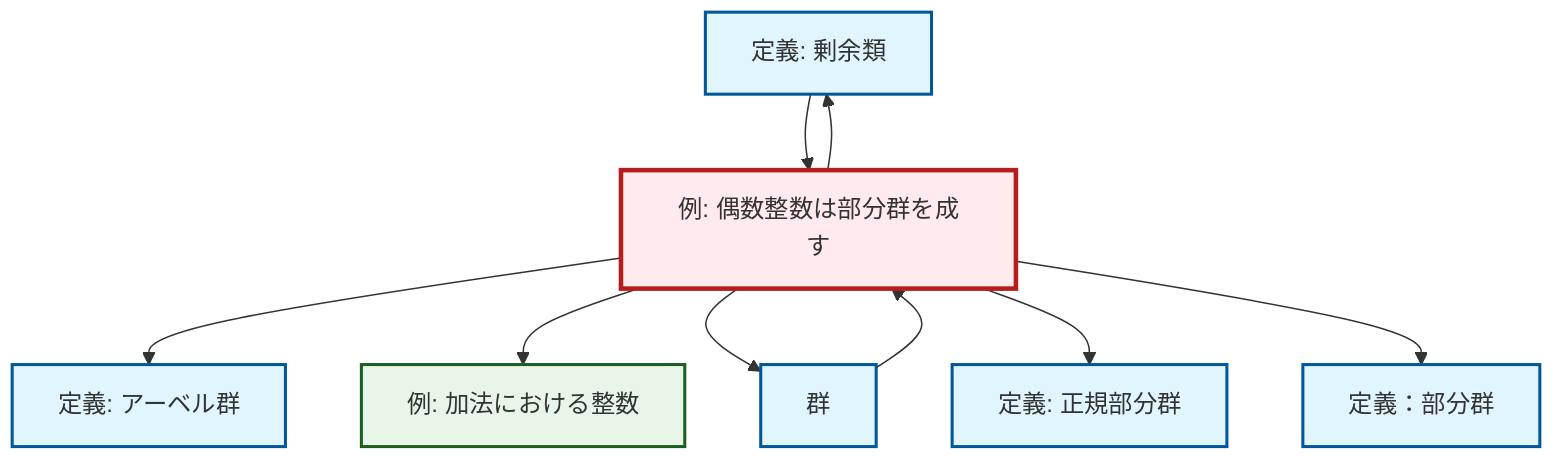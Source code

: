 graph TD
    classDef definition fill:#e1f5fe,stroke:#01579b,stroke-width:2px
    classDef theorem fill:#f3e5f5,stroke:#4a148c,stroke-width:2px
    classDef axiom fill:#fff3e0,stroke:#e65100,stroke-width:2px
    classDef example fill:#e8f5e9,stroke:#1b5e20,stroke-width:2px
    classDef current fill:#ffebee,stroke:#b71c1c,stroke-width:3px
    def-abelian-group["定義: アーベル群"]:::definition
    def-coset["定義: 剰余類"]:::definition
    ex-even-integers-subgroup["例: 偶数整数は部分群を成す"]:::example
    def-group["群"]:::definition
    def-normal-subgroup["定義: 正規部分群"]:::definition
    ex-integers-addition["例: 加法における整数"]:::example
    def-subgroup["定義：部分群"]:::definition
    ex-even-integers-subgroup --> def-abelian-group
    def-group --> ex-even-integers-subgroup
    ex-even-integers-subgroup --> ex-integers-addition
    ex-even-integers-subgroup --> def-group
    ex-even-integers-subgroup --> def-normal-subgroup
    def-coset --> ex-even-integers-subgroup
    ex-even-integers-subgroup --> def-subgroup
    ex-even-integers-subgroup --> def-coset
    class ex-even-integers-subgroup current